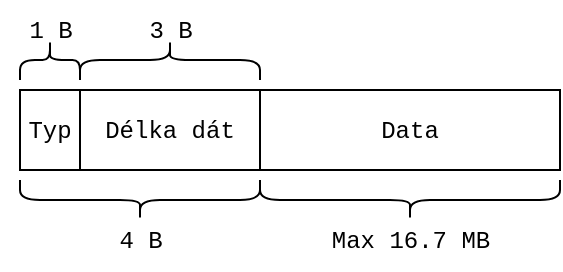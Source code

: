<mxfile version="20.3.0" type="device"><diagram id="7je8LZhIcIOKjJQBTDhp" name="Page-1"><mxGraphModel dx="569" dy="349" grid="1" gridSize="10" guides="1" tooltips="1" connect="1" arrows="1" fold="1" page="1" pageScale="1" pageWidth="850" pageHeight="1100" math="0" shadow="0"><root><mxCell id="0"/><mxCell id="1" parent="0"/><mxCell id="p9IMLEIQB2mEmQUwQGQ9-1" value="&lt;font face=&quot;Courier New&quot;&gt;Typ&lt;/font&gt;" style="rounded=0;whiteSpace=wrap;html=1;fillColor=none;" vertex="1" parent="1"><mxGeometry x="140" y="300" width="30" height="40" as="geometry"/></mxCell><mxCell id="p9IMLEIQB2mEmQUwQGQ9-2" value="&lt;font face=&quot;Courier New&quot;&gt;Délka dát&lt;/font&gt;" style="rounded=0;whiteSpace=wrap;html=1;fillColor=none;" vertex="1" parent="1"><mxGeometry x="170" y="300" width="90" height="40" as="geometry"/></mxCell><mxCell id="p9IMLEIQB2mEmQUwQGQ9-3" value="" style="shape=curlyBracket;whiteSpace=wrap;html=1;rounded=1;flipH=1;fillColor=none;rotation=90;" vertex="1" parent="1"><mxGeometry x="190" y="295" width="20" height="120" as="geometry"/></mxCell><mxCell id="p9IMLEIQB2mEmQUwQGQ9-4" value="&lt;font face=&quot;Courier New&quot;&gt;4 B&lt;/font&gt;" style="text;html=1;align=center;verticalAlign=middle;resizable=0;points=[];autosize=1;strokeColor=none;fillColor=none;" vertex="1" parent="1"><mxGeometry x="175" y="360" width="50" height="30" as="geometry"/></mxCell><mxCell id="p9IMLEIQB2mEmQUwQGQ9-7" value="" style="shape=curlyBracket;whiteSpace=wrap;html=1;rounded=1;flipH=1;fillColor=none;rotation=-90;" vertex="1" parent="1"><mxGeometry x="145" y="270" width="20" height="30" as="geometry"/></mxCell><mxCell id="p9IMLEIQB2mEmQUwQGQ9-9" value="" style="shape=curlyBracket;whiteSpace=wrap;html=1;rounded=1;flipH=1;fillColor=none;rotation=-90;" vertex="1" parent="1"><mxGeometry x="205" y="240" width="20" height="90" as="geometry"/></mxCell><mxCell id="p9IMLEIQB2mEmQUwQGQ9-11" value="&lt;font face=&quot;Courier New&quot;&gt;1 B&lt;/font&gt;" style="text;html=1;align=center;verticalAlign=middle;resizable=0;points=[];autosize=1;strokeColor=none;fillColor=none;" vertex="1" parent="1"><mxGeometry x="130" y="255" width="50" height="30" as="geometry"/></mxCell><mxCell id="p9IMLEIQB2mEmQUwQGQ9-12" value="&lt;font face=&quot;Courier New&quot;&gt;3 B&lt;/font&gt;" style="text;html=1;align=center;verticalAlign=middle;resizable=0;points=[];autosize=1;strokeColor=none;fillColor=none;" vertex="1" parent="1"><mxGeometry x="190" y="255" width="50" height="30" as="geometry"/></mxCell><mxCell id="p9IMLEIQB2mEmQUwQGQ9-13" value="&lt;font face=&quot;Courier New&quot;&gt;Data&lt;/font&gt;" style="rounded=0;whiteSpace=wrap;html=1;fillColor=none;" vertex="1" parent="1"><mxGeometry x="260" y="300" width="150" height="40" as="geometry"/></mxCell><mxCell id="p9IMLEIQB2mEmQUwQGQ9-14" value="" style="shape=curlyBracket;whiteSpace=wrap;html=1;rounded=1;flipH=1;fillColor=none;rotation=90;" vertex="1" parent="1"><mxGeometry x="325" y="280" width="20" height="150" as="geometry"/></mxCell><mxCell id="p9IMLEIQB2mEmQUwQGQ9-15" value="&lt;font face=&quot;Courier New&quot;&gt;Max 16.7 MB&lt;/font&gt;" style="text;html=1;align=center;verticalAlign=middle;resizable=0;points=[];autosize=1;strokeColor=none;fillColor=none;" vertex="1" parent="1"><mxGeometry x="285" y="360" width="100" height="30" as="geometry"/></mxCell></root></mxGraphModel></diagram></mxfile>